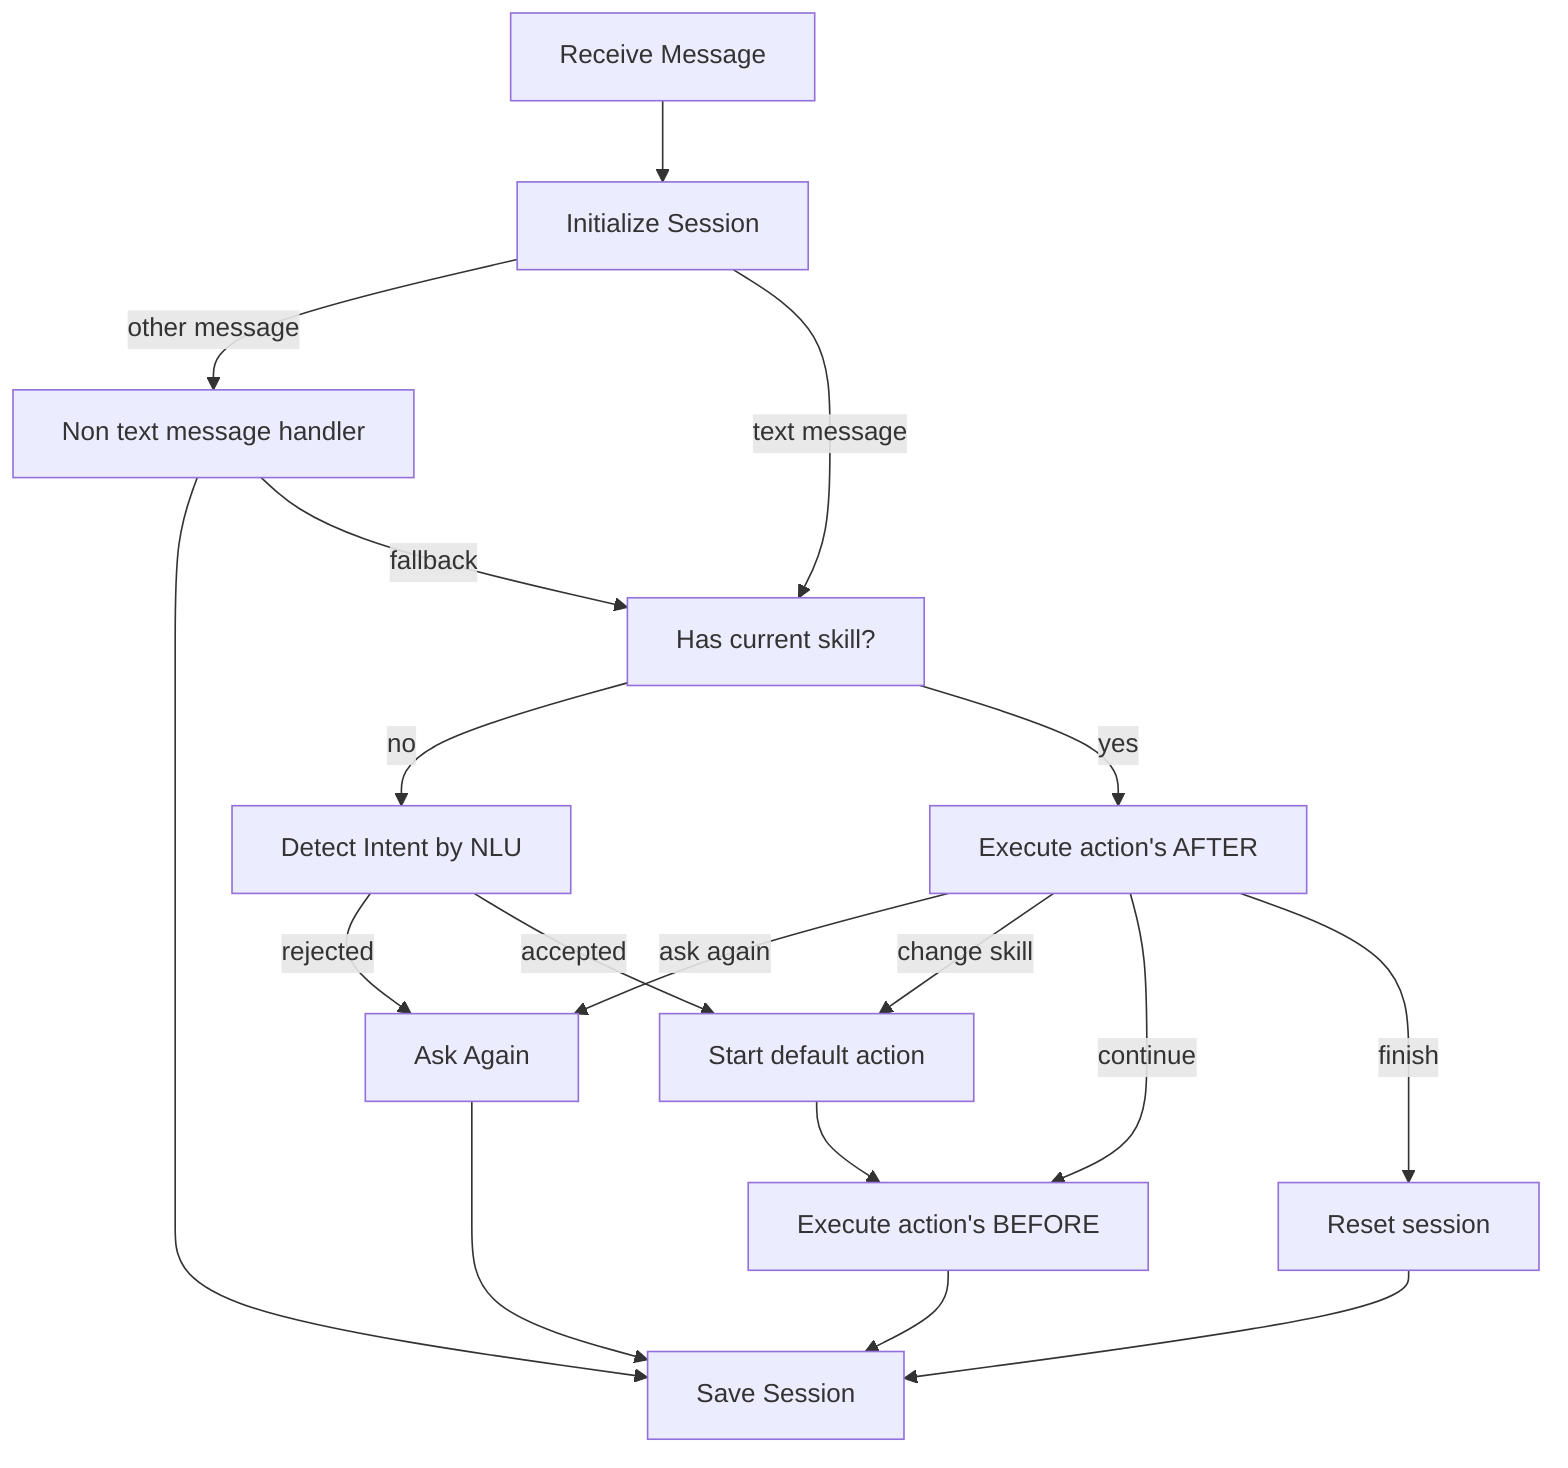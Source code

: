 graph TD

RM[Receive Message] --> IS[Initialize Session]
IS --> |other message| NTMH[Non text message handler]
NTMH --> SS
NTMH --> |fallback| HS
IS --> |text message| HS[Has current skill?]
HS --> |no| NLU[Detect Intent by NLU]
NLU --> |rejected| AA[Ask Again]
AA --> SS
NLU --> |accepted| SDA

HS --> |yes| EA[Execute action's AFTER]
EA --> |ask again| AA
EA --> |change skill| SDA
EA --> |continue| ENA
EA --> |finish| RS[Reset session]
RS --> SS

SDA[Start default action] --> ENA
ENA[Execute action's BEFORE]
ENA --> SS[Save Session]